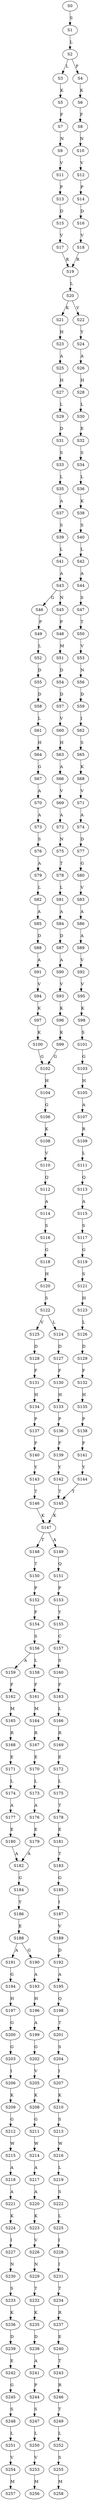 strict digraph  {
	S0 -> S1 [ label = S ];
	S1 -> S2 [ label = L ];
	S2 -> S3 [ label = L ];
	S2 -> S4 [ label = F ];
	S3 -> S5 [ label = K ];
	S4 -> S6 [ label = K ];
	S5 -> S7 [ label = F ];
	S6 -> S8 [ label = F ];
	S7 -> S9 [ label = N ];
	S8 -> S10 [ label = N ];
	S9 -> S11 [ label = V ];
	S10 -> S12 [ label = V ];
	S11 -> S13 [ label = P ];
	S12 -> S14 [ label = P ];
	S13 -> S15 [ label = D ];
	S14 -> S16 [ label = D ];
	S15 -> S17 [ label = V ];
	S16 -> S18 [ label = V ];
	S17 -> S19 [ label = R ];
	S18 -> S19 [ label = R ];
	S19 -> S20 [ label = L ];
	S20 -> S21 [ label = K ];
	S20 -> S22 [ label = V ];
	S21 -> S23 [ label = H ];
	S22 -> S24 [ label = Y ];
	S23 -> S25 [ label = A ];
	S24 -> S26 [ label = A ];
	S25 -> S27 [ label = H ];
	S26 -> S28 [ label = H ];
	S27 -> S29 [ label = L ];
	S28 -> S30 [ label = L ];
	S29 -> S31 [ label = D ];
	S30 -> S32 [ label = E ];
	S31 -> S33 [ label = S ];
	S32 -> S34 [ label = S ];
	S33 -> S35 [ label = L ];
	S34 -> S36 [ label = L ];
	S35 -> S37 [ label = A ];
	S36 -> S38 [ label = K ];
	S37 -> S39 [ label = S ];
	S38 -> S40 [ label = S ];
	S39 -> S41 [ label = L ];
	S40 -> S42 [ label = L ];
	S41 -> S43 [ label = A ];
	S42 -> S44 [ label = A ];
	S43 -> S45 [ label = N ];
	S43 -> S46 [ label = G ];
	S44 -> S47 [ label = S ];
	S45 -> S48 [ label = P ];
	S46 -> S49 [ label = P ];
	S47 -> S50 [ label = T ];
	S48 -> S51 [ label = M ];
	S49 -> S52 [ label = L ];
	S50 -> S53 [ label = V ];
	S51 -> S54 [ label = D ];
	S52 -> S55 [ label = D ];
	S53 -> S56 [ label = N ];
	S54 -> S57 [ label = D ];
	S55 -> S58 [ label = D ];
	S56 -> S59 [ label = D ];
	S57 -> S60 [ label = V ];
	S58 -> S61 [ label = L ];
	S59 -> S62 [ label = I ];
	S60 -> S63 [ label = H ];
	S61 -> S64 [ label = H ];
	S62 -> S65 [ label = S ];
	S63 -> S66 [ label = A ];
	S64 -> S67 [ label = G ];
	S65 -> S68 [ label = K ];
	S66 -> S69 [ label = V ];
	S67 -> S70 [ label = A ];
	S68 -> S71 [ label = V ];
	S69 -> S72 [ label = A ];
	S70 -> S73 [ label = A ];
	S71 -> S74 [ label = A ];
	S72 -> S75 [ label = N ];
	S73 -> S76 [ label = S ];
	S74 -> S77 [ label = D ];
	S75 -> S78 [ label = T ];
	S76 -> S79 [ label = A ];
	S77 -> S80 [ label = G ];
	S78 -> S81 [ label = L ];
	S79 -> S82 [ label = L ];
	S80 -> S83 [ label = V ];
	S81 -> S84 [ label = A ];
	S82 -> S85 [ label = A ];
	S83 -> S86 [ label = A ];
	S84 -> S87 [ label = D ];
	S85 -> S88 [ label = D ];
	S86 -> S89 [ label = A ];
	S87 -> S90 [ label = A ];
	S88 -> S91 [ label = A ];
	S89 -> S92 [ label = V ];
	S90 -> S93 [ label = V ];
	S91 -> S94 [ label = V ];
	S92 -> S95 [ label = V ];
	S93 -> S96 [ label = K ];
	S94 -> S97 [ label = K ];
	S95 -> S98 [ label = K ];
	S96 -> S99 [ label = K ];
	S97 -> S100 [ label = K ];
	S98 -> S101 [ label = S ];
	S99 -> S102 [ label = G ];
	S100 -> S102 [ label = G ];
	S101 -> S103 [ label = G ];
	S102 -> S104 [ label = H ];
	S103 -> S105 [ label = H ];
	S104 -> S106 [ label = G ];
	S105 -> S107 [ label = A ];
	S106 -> S108 [ label = K ];
	S107 -> S109 [ label = R ];
	S108 -> S110 [ label = V ];
	S109 -> S111 [ label = L ];
	S110 -> S112 [ label = Q ];
	S111 -> S113 [ label = Q ];
	S112 -> S114 [ label = A ];
	S113 -> S115 [ label = A ];
	S114 -> S116 [ label = S ];
	S115 -> S117 [ label = S ];
	S116 -> S118 [ label = G ];
	S117 -> S119 [ label = G ];
	S118 -> S120 [ label = H ];
	S119 -> S121 [ label = S ];
	S120 -> S122 [ label = S ];
	S121 -> S123 [ label = H ];
	S122 -> S124 [ label = L ];
	S122 -> S125 [ label = V ];
	S123 -> S126 [ label = L ];
	S124 -> S127 [ label = D ];
	S125 -> S128 [ label = D ];
	S126 -> S129 [ label = D ];
	S127 -> S130 [ label = F ];
	S128 -> S131 [ label = F ];
	S129 -> S132 [ label = F ];
	S130 -> S133 [ label = H ];
	S131 -> S134 [ label = H ];
	S132 -> S135 [ label = H ];
	S133 -> S136 [ label = P ];
	S134 -> S137 [ label = P ];
	S135 -> S138 [ label = P ];
	S136 -> S139 [ label = F ];
	S137 -> S140 [ label = F ];
	S138 -> S141 [ label = F ];
	S139 -> S142 [ label = Y ];
	S140 -> S143 [ label = Y ];
	S141 -> S144 [ label = Y ];
	S142 -> S145 [ label = T ];
	S143 -> S146 [ label = T ];
	S144 -> S145 [ label = T ];
	S145 -> S147 [ label = K ];
	S146 -> S147 [ label = K ];
	S147 -> S148 [ label = T ];
	S147 -> S149 [ label = A ];
	S148 -> S150 [ label = T ];
	S149 -> S151 [ label = Q ];
	S150 -> S152 [ label = P ];
	S151 -> S153 [ label = P ];
	S152 -> S154 [ label = F ];
	S153 -> S155 [ label = Y ];
	S154 -> S156 [ label = S ];
	S155 -> S157 [ label = C ];
	S156 -> S158 [ label = L ];
	S156 -> S159 [ label = A ];
	S157 -> S160 [ label = S ];
	S158 -> S161 [ label = F ];
	S159 -> S162 [ label = F ];
	S160 -> S163 [ label = F ];
	S161 -> S164 [ label = M ];
	S162 -> S165 [ label = M ];
	S163 -> S166 [ label = L ];
	S164 -> S167 [ label = R ];
	S165 -> S168 [ label = R ];
	S166 -> S169 [ label = R ];
	S167 -> S170 [ label = E ];
	S168 -> S171 [ label = E ];
	S169 -> S172 [ label = E ];
	S170 -> S173 [ label = L ];
	S171 -> S174 [ label = L ];
	S172 -> S175 [ label = L ];
	S173 -> S176 [ label = A ];
	S174 -> S177 [ label = A ];
	S175 -> S178 [ label = T ];
	S176 -> S179 [ label = E ];
	S177 -> S180 [ label = E ];
	S178 -> S181 [ label = E ];
	S179 -> S182 [ label = A ];
	S180 -> S182 [ label = A ];
	S181 -> S183 [ label = T ];
	S182 -> S184 [ label = G ];
	S183 -> S185 [ label = G ];
	S184 -> S186 [ label = Y ];
	S185 -> S187 [ label = I ];
	S186 -> S188 [ label = E ];
	S187 -> S189 [ label = V ];
	S188 -> S190 [ label = G ];
	S188 -> S191 [ label = A ];
	S189 -> S192 [ label = D ];
	S190 -> S193 [ label = A ];
	S191 -> S194 [ label = G ];
	S192 -> S195 [ label = A ];
	S193 -> S196 [ label = H ];
	S194 -> S197 [ label = H ];
	S195 -> S198 [ label = Q ];
	S196 -> S199 [ label = A ];
	S197 -> S200 [ label = G ];
	S198 -> S201 [ label = T ];
	S199 -> S202 [ label = G ];
	S200 -> S203 [ label = G ];
	S201 -> S204 [ label = S ];
	S202 -> S205 [ label = V ];
	S203 -> S206 [ label = I ];
	S204 -> S207 [ label = I ];
	S205 -> S208 [ label = K ];
	S206 -> S209 [ label = K ];
	S207 -> S210 [ label = K ];
	S208 -> S211 [ label = G ];
	S209 -> S212 [ label = G ];
	S210 -> S213 [ label = S ];
	S211 -> S214 [ label = W ];
	S212 -> S215 [ label = W ];
	S213 -> S216 [ label = W ];
	S214 -> S217 [ label = A ];
	S215 -> S218 [ label = A ];
	S216 -> S219 [ label = L ];
	S217 -> S220 [ label = A ];
	S218 -> S221 [ label = A ];
	S219 -> S222 [ label = S ];
	S220 -> S223 [ label = K ];
	S221 -> S224 [ label = K ];
	S222 -> S225 [ label = L ];
	S223 -> S226 [ label = V ];
	S224 -> S227 [ label = I ];
	S225 -> S228 [ label = I ];
	S226 -> S229 [ label = N ];
	S227 -> S230 [ label = N ];
	S228 -> S231 [ label = I ];
	S229 -> S232 [ label = T ];
	S230 -> S233 [ label = S ];
	S231 -> S234 [ label = T ];
	S232 -> S235 [ label = K ];
	S233 -> S236 [ label = K ];
	S234 -> S237 [ label = R ];
	S235 -> S238 [ label = D ];
	S236 -> S239 [ label = D ];
	S237 -> S240 [ label = E ];
	S238 -> S241 [ label = A ];
	S239 -> S242 [ label = E ];
	S240 -> S243 [ label = T ];
	S241 -> S244 [ label = P ];
	S242 -> S245 [ label = G ];
	S243 -> S246 [ label = R ];
	S244 -> S247 [ label = S ];
	S245 -> S248 [ label = S ];
	S246 -> S249 [ label = T ];
	S247 -> S250 [ label = L ];
	S248 -> S251 [ label = L ];
	S249 -> S252 [ label = L ];
	S250 -> S253 [ label = V ];
	S251 -> S254 [ label = V ];
	S252 -> S255 [ label = S ];
	S253 -> S256 [ label = M ];
	S254 -> S257 [ label = M ];
	S255 -> S258 [ label = M ];
}

